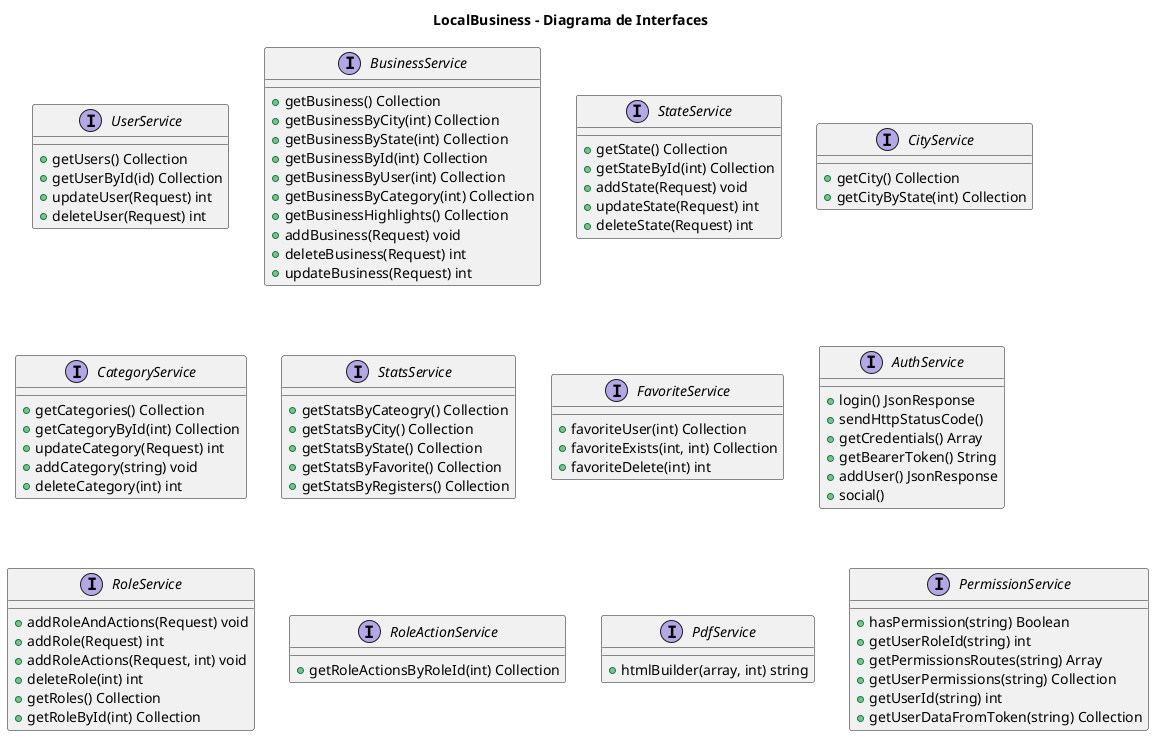 @startuml
title "LocalBusiness - Diagrama de Interfaces"

interface UserService{
    + getUsers() Collection
    + getUserById(id) Collection
    + updateUser(Request) int
    + deleteUser(Request) int
}

interface BusinessService{
    + getBusiness() Collection
    + getBusinessByCity(int) Collection
    + getBusinessByState(int) Collection
    + getBusinessById(int) Collection
    + getBusinessByUser(int) Collection
    + getBusinessByCategory(int) Collection
    + getBusinessHighlights() Collection
    + addBusiness(Request) void
    + deleteBusiness(Request) int
    + updateBusiness(Request) int
}

interface StateService{
    + getState() Collection
    + getStateById(int) Collection
    + addState(Request) void
    + updateState(Request) int
    + deleteState(Request) int
}

interface CityService{
    + getCity() Collection
    + getCityByState(int) Collection
}

interface CategoryService{
    + getCategories() Collection
    + getCategoryById(int) Collection
    + updateCategory(Request) int
    + addCategory(string) void
    + deleteCategory(int) int
}

interface StatsService{
    + getStatsByCateogry() Collection
    + getStatsByCity() Collection
    + getStatsByState() Collection
    + getStatsByFavorite() Collection
    + getStatsByRegisters() Collection
}

interface FavoriteService {
    + favoriteUser(int) Collection
    + favoriteExists(int, int) Collection
    + favoriteDelete(int) int
}

interface AuthService{
    + login() JsonResponse
    + sendHttpStatusCode()
    + getCredentials() Array
    + getBearerToken() String
    + addUser() JsonResponse
    + social()
}

interface RoleService{
    + addRoleAndActions(Request) void
    + addRole(Request) int
    + addRoleActions(Request, int) void
    + deleteRole(int) int
    + getRoles() Collection
    + getRoleById(int) Collection
}

interface RoleActionService{
    + getRoleActionsByRoleId(int) Collection
}

interface PdfService{
    + htmlBuilder(array, int) string
}

interface PermissionService{
    + hasPermission(string) Boolean
    + getUserRoleId(string) int
    + getPermissionsRoutes(string) Array
    + getUserPermissions(string) Collection
    + getUserId(string) int
    + getUserDataFromToken(string) Collection
}

@enduml